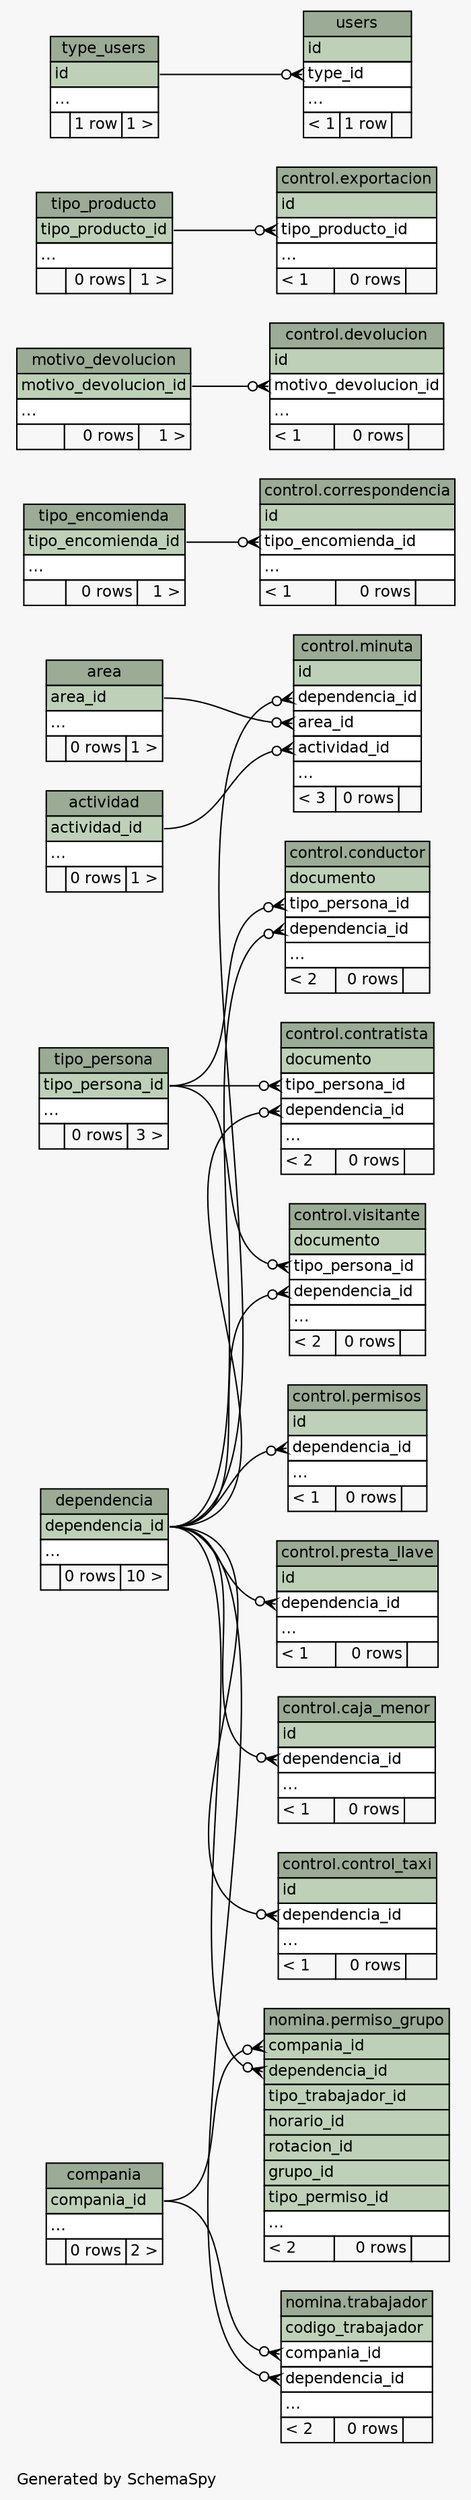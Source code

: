 // dot 2.26.3 on Linux 3.2.0-4-686-pae
// SchemaSpy rev 590
digraph "compactRelationshipsDiagram" {
  graph [
    rankdir="RL"
    bgcolor="#f7f7f7"
    label="\nGenerated by SchemaSpy"
    labeljust="l"
    nodesep="0.18"
    ranksep="0.46"
    fontname="Helvetica"
    fontsize="11"
  ];
  node [
    fontname="Helvetica"
    fontsize="11"
    shape="plaintext"
  ];
  edge [
    arrowsize="0.8"
  ];
  "actividad" [
    label=<
    <TABLE BORDER="0" CELLBORDER="1" CELLSPACING="0" BGCOLOR="#ffffff">
      <TR><TD COLSPAN="3" BGCOLOR="#9bab96" ALIGN="CENTER">actividad</TD></TR>
      <TR><TD PORT="actividad_id" COLSPAN="3" BGCOLOR="#bed1b8" ALIGN="LEFT">actividad_id</TD></TR>
      <TR><TD PORT="elipses" COLSPAN="3" ALIGN="LEFT">...</TD></TR>
      <TR><TD ALIGN="LEFT" BGCOLOR="#f7f7f7">  </TD><TD ALIGN="RIGHT" BGCOLOR="#f7f7f7">0 rows</TD><TD ALIGN="RIGHT" BGCOLOR="#f7f7f7">1 &gt;</TD></TR>
    </TABLE>>
    URL="tables/actividad.html"
    tooltip="actividad"
  ];
  "area" [
    label=<
    <TABLE BORDER="0" CELLBORDER="1" CELLSPACING="0" BGCOLOR="#ffffff">
      <TR><TD COLSPAN="3" BGCOLOR="#9bab96" ALIGN="CENTER">area</TD></TR>
      <TR><TD PORT="area_id" COLSPAN="3" BGCOLOR="#bed1b8" ALIGN="LEFT">area_id</TD></TR>
      <TR><TD PORT="elipses" COLSPAN="3" ALIGN="LEFT">...</TD></TR>
      <TR><TD ALIGN="LEFT" BGCOLOR="#f7f7f7">  </TD><TD ALIGN="RIGHT" BGCOLOR="#f7f7f7">0 rows</TD><TD ALIGN="RIGHT" BGCOLOR="#f7f7f7">1 &gt;</TD></TR>
    </TABLE>>
    URL="tables/area.html"
    tooltip="area"
  ];
  "control.caja_menor" [
    label=<
    <TABLE BORDER="0" CELLBORDER="1" CELLSPACING="0" BGCOLOR="#ffffff">
      <TR><TD COLSPAN="3" BGCOLOR="#9bab96" ALIGN="CENTER">control.caja_menor</TD></TR>
      <TR><TD PORT="id" COLSPAN="3" BGCOLOR="#bed1b8" ALIGN="LEFT">id</TD></TR>
      <TR><TD PORT="dependencia_id" COLSPAN="3" ALIGN="LEFT">dependencia_id</TD></TR>
      <TR><TD PORT="elipses" COLSPAN="3" ALIGN="LEFT">...</TD></TR>
      <TR><TD ALIGN="LEFT" BGCOLOR="#f7f7f7">&lt; 1</TD><TD ALIGN="RIGHT" BGCOLOR="#f7f7f7">0 rows</TD><TD ALIGN="RIGHT" BGCOLOR="#f7f7f7">  </TD></TR>
    </TABLE>>
    URL="tables/../../control/tables/caja_menor.html"
    tooltip="control.caja_menor"
  ];
  "compania" [
    label=<
    <TABLE BORDER="0" CELLBORDER="1" CELLSPACING="0" BGCOLOR="#ffffff">
      <TR><TD COLSPAN="3" BGCOLOR="#9bab96" ALIGN="CENTER">compania</TD></TR>
      <TR><TD PORT="compania_id" COLSPAN="3" BGCOLOR="#bed1b8" ALIGN="LEFT">compania_id</TD></TR>
      <TR><TD PORT="elipses" COLSPAN="3" ALIGN="LEFT">...</TD></TR>
      <TR><TD ALIGN="LEFT" BGCOLOR="#f7f7f7">  </TD><TD ALIGN="RIGHT" BGCOLOR="#f7f7f7">0 rows</TD><TD ALIGN="RIGHT" BGCOLOR="#f7f7f7">2 &gt;</TD></TR>
    </TABLE>>
    URL="tables/compania.html"
    tooltip="compania"
  ];
  "control.conductor" [
    label=<
    <TABLE BORDER="0" CELLBORDER="1" CELLSPACING="0" BGCOLOR="#ffffff">
      <TR><TD COLSPAN="3" BGCOLOR="#9bab96" ALIGN="CENTER">control.conductor</TD></TR>
      <TR><TD PORT="documento" COLSPAN="3" BGCOLOR="#bed1b8" ALIGN="LEFT">documento</TD></TR>
      <TR><TD PORT="tipo_persona_id" COLSPAN="3" ALIGN="LEFT">tipo_persona_id</TD></TR>
      <TR><TD PORT="dependencia_id" COLSPAN="3" ALIGN="LEFT">dependencia_id</TD></TR>
      <TR><TD PORT="elipses" COLSPAN="3" ALIGN="LEFT">...</TD></TR>
      <TR><TD ALIGN="LEFT" BGCOLOR="#f7f7f7">&lt; 2</TD><TD ALIGN="RIGHT" BGCOLOR="#f7f7f7">0 rows</TD><TD ALIGN="RIGHT" BGCOLOR="#f7f7f7">  </TD></TR>
    </TABLE>>
    URL="tables/../../control/tables/conductor.html"
    tooltip="control.conductor"
  ];
  "control.contratista" [
    label=<
    <TABLE BORDER="0" CELLBORDER="1" CELLSPACING="0" BGCOLOR="#ffffff">
      <TR><TD COLSPAN="3" BGCOLOR="#9bab96" ALIGN="CENTER">control.contratista</TD></TR>
      <TR><TD PORT="documento" COLSPAN="3" BGCOLOR="#bed1b8" ALIGN="LEFT">documento</TD></TR>
      <TR><TD PORT="tipo_persona_id" COLSPAN="3" ALIGN="LEFT">tipo_persona_id</TD></TR>
      <TR><TD PORT="dependencia_id" COLSPAN="3" ALIGN="LEFT">dependencia_id</TD></TR>
      <TR><TD PORT="elipses" COLSPAN="3" ALIGN="LEFT">...</TD></TR>
      <TR><TD ALIGN="LEFT" BGCOLOR="#f7f7f7">&lt; 2</TD><TD ALIGN="RIGHT" BGCOLOR="#f7f7f7">0 rows</TD><TD ALIGN="RIGHT" BGCOLOR="#f7f7f7">  </TD></TR>
    </TABLE>>
    URL="tables/../../control/tables/contratista.html"
    tooltip="control.contratista"
  ];
  "control.control_taxi" [
    label=<
    <TABLE BORDER="0" CELLBORDER="1" CELLSPACING="0" BGCOLOR="#ffffff">
      <TR><TD COLSPAN="3" BGCOLOR="#9bab96" ALIGN="CENTER">control.control_taxi</TD></TR>
      <TR><TD PORT="id" COLSPAN="3" BGCOLOR="#bed1b8" ALIGN="LEFT">id</TD></TR>
      <TR><TD PORT="dependencia_id" COLSPAN="3" ALIGN="LEFT">dependencia_id</TD></TR>
      <TR><TD PORT="elipses" COLSPAN="3" ALIGN="LEFT">...</TD></TR>
      <TR><TD ALIGN="LEFT" BGCOLOR="#f7f7f7">&lt; 1</TD><TD ALIGN="RIGHT" BGCOLOR="#f7f7f7">0 rows</TD><TD ALIGN="RIGHT" BGCOLOR="#f7f7f7">  </TD></TR>
    </TABLE>>
    URL="tables/../../control/tables/control_taxi.html"
    tooltip="control.control_taxi"
  ];
  "control.correspondencia" [
    label=<
    <TABLE BORDER="0" CELLBORDER="1" CELLSPACING="0" BGCOLOR="#ffffff">
      <TR><TD COLSPAN="3" BGCOLOR="#9bab96" ALIGN="CENTER">control.correspondencia</TD></TR>
      <TR><TD PORT="id" COLSPAN="3" BGCOLOR="#bed1b8" ALIGN="LEFT">id</TD></TR>
      <TR><TD PORT="tipo_encomienda_id" COLSPAN="3" ALIGN="LEFT">tipo_encomienda_id</TD></TR>
      <TR><TD PORT="elipses" COLSPAN="3" ALIGN="LEFT">...</TD></TR>
      <TR><TD ALIGN="LEFT" BGCOLOR="#f7f7f7">&lt; 1</TD><TD ALIGN="RIGHT" BGCOLOR="#f7f7f7">0 rows</TD><TD ALIGN="RIGHT" BGCOLOR="#f7f7f7">  </TD></TR>
    </TABLE>>
    URL="tables/../../control/tables/correspondencia.html"
    tooltip="control.correspondencia"
  ];
  "dependencia" [
    label=<
    <TABLE BORDER="0" CELLBORDER="1" CELLSPACING="0" BGCOLOR="#ffffff">
      <TR><TD COLSPAN="3" BGCOLOR="#9bab96" ALIGN="CENTER">dependencia</TD></TR>
      <TR><TD PORT="dependencia_id" COLSPAN="3" BGCOLOR="#bed1b8" ALIGN="LEFT">dependencia_id</TD></TR>
      <TR><TD PORT="elipses" COLSPAN="3" ALIGN="LEFT">...</TD></TR>
      <TR><TD ALIGN="LEFT" BGCOLOR="#f7f7f7">  </TD><TD ALIGN="RIGHT" BGCOLOR="#f7f7f7">0 rows</TD><TD ALIGN="RIGHT" BGCOLOR="#f7f7f7">10 &gt;</TD></TR>
    </TABLE>>
    URL="tables/dependencia.html"
    tooltip="dependencia"
  ];
  "control.devolucion" [
    label=<
    <TABLE BORDER="0" CELLBORDER="1" CELLSPACING="0" BGCOLOR="#ffffff">
      <TR><TD COLSPAN="3" BGCOLOR="#9bab96" ALIGN="CENTER">control.devolucion</TD></TR>
      <TR><TD PORT="id" COLSPAN="3" BGCOLOR="#bed1b8" ALIGN="LEFT">id</TD></TR>
      <TR><TD PORT="motivo_devolucion_id" COLSPAN="3" ALIGN="LEFT">motivo_devolucion_id</TD></TR>
      <TR><TD PORT="elipses" COLSPAN="3" ALIGN="LEFT">...</TD></TR>
      <TR><TD ALIGN="LEFT" BGCOLOR="#f7f7f7">&lt; 1</TD><TD ALIGN="RIGHT" BGCOLOR="#f7f7f7">0 rows</TD><TD ALIGN="RIGHT" BGCOLOR="#f7f7f7">  </TD></TR>
    </TABLE>>
    URL="tables/../../control/tables/devolucion.html"
    tooltip="control.devolucion"
  ];
  "control.exportacion" [
    label=<
    <TABLE BORDER="0" CELLBORDER="1" CELLSPACING="0" BGCOLOR="#ffffff">
      <TR><TD COLSPAN="3" BGCOLOR="#9bab96" ALIGN="CENTER">control.exportacion</TD></TR>
      <TR><TD PORT="id" COLSPAN="3" BGCOLOR="#bed1b8" ALIGN="LEFT">id</TD></TR>
      <TR><TD PORT="tipo_producto_id" COLSPAN="3" ALIGN="LEFT">tipo_producto_id</TD></TR>
      <TR><TD PORT="elipses" COLSPAN="3" ALIGN="LEFT">...</TD></TR>
      <TR><TD ALIGN="LEFT" BGCOLOR="#f7f7f7">&lt; 1</TD><TD ALIGN="RIGHT" BGCOLOR="#f7f7f7">0 rows</TD><TD ALIGN="RIGHT" BGCOLOR="#f7f7f7">  </TD></TR>
    </TABLE>>
    URL="tables/../../control/tables/exportacion.html"
    tooltip="control.exportacion"
  ];
  "control.minuta" [
    label=<
    <TABLE BORDER="0" CELLBORDER="1" CELLSPACING="0" BGCOLOR="#ffffff">
      <TR><TD COLSPAN="3" BGCOLOR="#9bab96" ALIGN="CENTER">control.minuta</TD></TR>
      <TR><TD PORT="id" COLSPAN="3" BGCOLOR="#bed1b8" ALIGN="LEFT">id</TD></TR>
      <TR><TD PORT="dependencia_id" COLSPAN="3" ALIGN="LEFT">dependencia_id</TD></TR>
      <TR><TD PORT="area_id" COLSPAN="3" ALIGN="LEFT">area_id</TD></TR>
      <TR><TD PORT="actividad_id" COLSPAN="3" ALIGN="LEFT">actividad_id</TD></TR>
      <TR><TD PORT="elipses" COLSPAN="3" ALIGN="LEFT">...</TD></TR>
      <TR><TD ALIGN="LEFT" BGCOLOR="#f7f7f7">&lt; 3</TD><TD ALIGN="RIGHT" BGCOLOR="#f7f7f7">0 rows</TD><TD ALIGN="RIGHT" BGCOLOR="#f7f7f7">  </TD></TR>
    </TABLE>>
    URL="tables/../../control/tables/minuta.html"
    tooltip="control.minuta"
  ];
  "motivo_devolucion" [
    label=<
    <TABLE BORDER="0" CELLBORDER="1" CELLSPACING="0" BGCOLOR="#ffffff">
      <TR><TD COLSPAN="3" BGCOLOR="#9bab96" ALIGN="CENTER">motivo_devolucion</TD></TR>
      <TR><TD PORT="motivo_devolucion_id" COLSPAN="3" BGCOLOR="#bed1b8" ALIGN="LEFT">motivo_devolucion_id</TD></TR>
      <TR><TD PORT="elipses" COLSPAN="3" ALIGN="LEFT">...</TD></TR>
      <TR><TD ALIGN="LEFT" BGCOLOR="#f7f7f7">  </TD><TD ALIGN="RIGHT" BGCOLOR="#f7f7f7">0 rows</TD><TD ALIGN="RIGHT" BGCOLOR="#f7f7f7">1 &gt;</TD></TR>
    </TABLE>>
    URL="tables/motivo_devolucion.html"
    tooltip="motivo_devolucion"
  ];
  "nomina.permiso_grupo" [
    label=<
    <TABLE BORDER="0" CELLBORDER="1" CELLSPACING="0" BGCOLOR="#ffffff">
      <TR><TD COLSPAN="3" BGCOLOR="#9bab96" ALIGN="CENTER">nomina.permiso_grupo</TD></TR>
      <TR><TD PORT="compania_id" COLSPAN="3" BGCOLOR="#bed1b8" ALIGN="LEFT">compania_id</TD></TR>
      <TR><TD PORT="dependencia_id" COLSPAN="3" BGCOLOR="#bed1b8" ALIGN="LEFT">dependencia_id</TD></TR>
      <TR><TD PORT="tipo_trabajador_id" COLSPAN="3" BGCOLOR="#bed1b8" ALIGN="LEFT">tipo_trabajador_id</TD></TR>
      <TR><TD PORT="horario_id" COLSPAN="3" BGCOLOR="#bed1b8" ALIGN="LEFT">horario_id</TD></TR>
      <TR><TD PORT="rotacion_id" COLSPAN="3" BGCOLOR="#bed1b8" ALIGN="LEFT">rotacion_id</TD></TR>
      <TR><TD PORT="grupo_id" COLSPAN="3" BGCOLOR="#bed1b8" ALIGN="LEFT">grupo_id</TD></TR>
      <TR><TD PORT="tipo_permiso_id" COLSPAN="3" BGCOLOR="#bed1b8" ALIGN="LEFT">tipo_permiso_id</TD></TR>
      <TR><TD PORT="elipses" COLSPAN="3" ALIGN="LEFT">...</TD></TR>
      <TR><TD ALIGN="LEFT" BGCOLOR="#f7f7f7">&lt; 2</TD><TD ALIGN="RIGHT" BGCOLOR="#f7f7f7">0 rows</TD><TD ALIGN="RIGHT" BGCOLOR="#f7f7f7">  </TD></TR>
    </TABLE>>
    URL="tables/../../nomina/tables/permiso_grupo.html"
    tooltip="nomina.permiso_grupo"
  ];
  "control.permisos" [
    label=<
    <TABLE BORDER="0" CELLBORDER="1" CELLSPACING="0" BGCOLOR="#ffffff">
      <TR><TD COLSPAN="3" BGCOLOR="#9bab96" ALIGN="CENTER">control.permisos</TD></TR>
      <TR><TD PORT="id" COLSPAN="3" BGCOLOR="#bed1b8" ALIGN="LEFT">id</TD></TR>
      <TR><TD PORT="dependencia_id" COLSPAN="3" ALIGN="LEFT">dependencia_id</TD></TR>
      <TR><TD PORT="elipses" COLSPAN="3" ALIGN="LEFT">...</TD></TR>
      <TR><TD ALIGN="LEFT" BGCOLOR="#f7f7f7">&lt; 1</TD><TD ALIGN="RIGHT" BGCOLOR="#f7f7f7">0 rows</TD><TD ALIGN="RIGHT" BGCOLOR="#f7f7f7">  </TD></TR>
    </TABLE>>
    URL="tables/../../control/tables/permisos.html"
    tooltip="control.permisos"
  ];
  "control.presta_llave" [
    label=<
    <TABLE BORDER="0" CELLBORDER="1" CELLSPACING="0" BGCOLOR="#ffffff">
      <TR><TD COLSPAN="3" BGCOLOR="#9bab96" ALIGN="CENTER">control.presta_llave</TD></TR>
      <TR><TD PORT="id" COLSPAN="3" BGCOLOR="#bed1b8" ALIGN="LEFT">id</TD></TR>
      <TR><TD PORT="dependencia_id" COLSPAN="3" ALIGN="LEFT">dependencia_id</TD></TR>
      <TR><TD PORT="elipses" COLSPAN="3" ALIGN="LEFT">...</TD></TR>
      <TR><TD ALIGN="LEFT" BGCOLOR="#f7f7f7">&lt; 1</TD><TD ALIGN="RIGHT" BGCOLOR="#f7f7f7">0 rows</TD><TD ALIGN="RIGHT" BGCOLOR="#f7f7f7">  </TD></TR>
    </TABLE>>
    URL="tables/../../control/tables/presta_llave.html"
    tooltip="control.presta_llave"
  ];
  "tipo_encomienda" [
    label=<
    <TABLE BORDER="0" CELLBORDER="1" CELLSPACING="0" BGCOLOR="#ffffff">
      <TR><TD COLSPAN="3" BGCOLOR="#9bab96" ALIGN="CENTER">tipo_encomienda</TD></TR>
      <TR><TD PORT="tipo_encomienda_id" COLSPAN="3" BGCOLOR="#bed1b8" ALIGN="LEFT">tipo_encomienda_id</TD></TR>
      <TR><TD PORT="elipses" COLSPAN="3" ALIGN="LEFT">...</TD></TR>
      <TR><TD ALIGN="LEFT" BGCOLOR="#f7f7f7">  </TD><TD ALIGN="RIGHT" BGCOLOR="#f7f7f7">0 rows</TD><TD ALIGN="RIGHT" BGCOLOR="#f7f7f7">1 &gt;</TD></TR>
    </TABLE>>
    URL="tables/tipo_encomienda.html"
    tooltip="tipo_encomienda"
  ];
  "tipo_persona" [
    label=<
    <TABLE BORDER="0" CELLBORDER="1" CELLSPACING="0" BGCOLOR="#ffffff">
      <TR><TD COLSPAN="3" BGCOLOR="#9bab96" ALIGN="CENTER">tipo_persona</TD></TR>
      <TR><TD PORT="tipo_persona_id" COLSPAN="3" BGCOLOR="#bed1b8" ALIGN="LEFT">tipo_persona_id</TD></TR>
      <TR><TD PORT="elipses" COLSPAN="3" ALIGN="LEFT">...</TD></TR>
      <TR><TD ALIGN="LEFT" BGCOLOR="#f7f7f7">  </TD><TD ALIGN="RIGHT" BGCOLOR="#f7f7f7">0 rows</TD><TD ALIGN="RIGHT" BGCOLOR="#f7f7f7">3 &gt;</TD></TR>
    </TABLE>>
    URL="tables/tipo_persona.html"
    tooltip="tipo_persona"
  ];
  "tipo_producto" [
    label=<
    <TABLE BORDER="0" CELLBORDER="1" CELLSPACING="0" BGCOLOR="#ffffff">
      <TR><TD COLSPAN="3" BGCOLOR="#9bab96" ALIGN="CENTER">tipo_producto</TD></TR>
      <TR><TD PORT="tipo_producto_id" COLSPAN="3" BGCOLOR="#bed1b8" ALIGN="LEFT">tipo_producto_id</TD></TR>
      <TR><TD PORT="elipses" COLSPAN="3" ALIGN="LEFT">...</TD></TR>
      <TR><TD ALIGN="LEFT" BGCOLOR="#f7f7f7">  </TD><TD ALIGN="RIGHT" BGCOLOR="#f7f7f7">0 rows</TD><TD ALIGN="RIGHT" BGCOLOR="#f7f7f7">1 &gt;</TD></TR>
    </TABLE>>
    URL="tables/tipo_producto.html"
    tooltip="tipo_producto"
  ];
  "nomina.trabajador" [
    label=<
    <TABLE BORDER="0" CELLBORDER="1" CELLSPACING="0" BGCOLOR="#ffffff">
      <TR><TD COLSPAN="3" BGCOLOR="#9bab96" ALIGN="CENTER">nomina.trabajador</TD></TR>
      <TR><TD PORT="codigo_trabajador" COLSPAN="3" BGCOLOR="#bed1b8" ALIGN="LEFT">codigo_trabajador</TD></TR>
      <TR><TD PORT="compania_id" COLSPAN="3" ALIGN="LEFT">compania_id</TD></TR>
      <TR><TD PORT="dependencia_id" COLSPAN="3" ALIGN="LEFT">dependencia_id</TD></TR>
      <TR><TD PORT="elipses" COLSPAN="3" ALIGN="LEFT">...</TD></TR>
      <TR><TD ALIGN="LEFT" BGCOLOR="#f7f7f7">&lt; 2</TD><TD ALIGN="RIGHT" BGCOLOR="#f7f7f7">0 rows</TD><TD ALIGN="RIGHT" BGCOLOR="#f7f7f7">  </TD></TR>
    </TABLE>>
    URL="tables/../../nomina/tables/trabajador.html"
    tooltip="nomina.trabajador"
  ];
  "type_users" [
    label=<
    <TABLE BORDER="0" CELLBORDER="1" CELLSPACING="0" BGCOLOR="#ffffff">
      <TR><TD COLSPAN="3" BGCOLOR="#9bab96" ALIGN="CENTER">type_users</TD></TR>
      <TR><TD PORT="id" COLSPAN="3" BGCOLOR="#bed1b8" ALIGN="LEFT">id</TD></TR>
      <TR><TD PORT="elipses" COLSPAN="3" ALIGN="LEFT">...</TD></TR>
      <TR><TD ALIGN="LEFT" BGCOLOR="#f7f7f7">  </TD><TD ALIGN="RIGHT" BGCOLOR="#f7f7f7">1 row</TD><TD ALIGN="RIGHT" BGCOLOR="#f7f7f7">1 &gt;</TD></TR>
    </TABLE>>
    URL="tables/type_users.html"
    tooltip="type_users"
  ];
  "users" [
    label=<
    <TABLE BORDER="0" CELLBORDER="1" CELLSPACING="0" BGCOLOR="#ffffff">
      <TR><TD COLSPAN="3" BGCOLOR="#9bab96" ALIGN="CENTER">users</TD></TR>
      <TR><TD PORT="id" COLSPAN="3" BGCOLOR="#bed1b8" ALIGN="LEFT">id</TD></TR>
      <TR><TD PORT="type_id" COLSPAN="3" ALIGN="LEFT">type_id</TD></TR>
      <TR><TD PORT="elipses" COLSPAN="3" ALIGN="LEFT">...</TD></TR>
      <TR><TD ALIGN="LEFT" BGCOLOR="#f7f7f7">&lt; 1</TD><TD ALIGN="RIGHT" BGCOLOR="#f7f7f7">1 row</TD><TD ALIGN="RIGHT" BGCOLOR="#f7f7f7">  </TD></TR>
    </TABLE>>
    URL="tables/users.html"
    tooltip="users"
  ];
  "control.visitante" [
    label=<
    <TABLE BORDER="0" CELLBORDER="1" CELLSPACING="0" BGCOLOR="#ffffff">
      <TR><TD COLSPAN="3" BGCOLOR="#9bab96" ALIGN="CENTER">control.visitante</TD></TR>
      <TR><TD PORT="documento" COLSPAN="3" BGCOLOR="#bed1b8" ALIGN="LEFT">documento</TD></TR>
      <TR><TD PORT="tipo_persona_id" COLSPAN="3" ALIGN="LEFT">tipo_persona_id</TD></TR>
      <TR><TD PORT="dependencia_id" COLSPAN="3" ALIGN="LEFT">dependencia_id</TD></TR>
      <TR><TD PORT="elipses" COLSPAN="3" ALIGN="LEFT">...</TD></TR>
      <TR><TD ALIGN="LEFT" BGCOLOR="#f7f7f7">&lt; 2</TD><TD ALIGN="RIGHT" BGCOLOR="#f7f7f7">0 rows</TD><TD ALIGN="RIGHT" BGCOLOR="#f7f7f7">  </TD></TR>
    </TABLE>>
    URL="tables/../../control/tables/visitante.html"
    tooltip="control.visitante"
  ];
  "control.caja_menor":"dependencia_id":w -> "dependencia":"dependencia_id":e [arrowhead=none dir=back arrowtail=crowodot];
  "control.conductor":"dependencia_id":w -> "dependencia":"dependencia_id":e [arrowhead=none dir=back arrowtail=crowodot];
  "control.conductor":"tipo_persona_id":w -> "tipo_persona":"tipo_persona_id":e [arrowhead=none dir=back arrowtail=crowodot];
  "control.contratista":"dependencia_id":w -> "dependencia":"dependencia_id":e [arrowhead=none dir=back arrowtail=crowodot];
  "control.contratista":"tipo_persona_id":w -> "tipo_persona":"tipo_persona_id":e [arrowhead=none dir=back arrowtail=crowodot];
  "control.control_taxi":"dependencia_id":w -> "dependencia":"dependencia_id":e [arrowhead=none dir=back arrowtail=crowodot];
  "control.correspondencia":"tipo_encomienda_id":w -> "tipo_encomienda":"tipo_encomienda_id":e [arrowhead=none dir=back arrowtail=crowodot];
  "control.devolucion":"motivo_devolucion_id":w -> "motivo_devolucion":"motivo_devolucion_id":e [arrowhead=none dir=back arrowtail=crowodot];
  "control.exportacion":"tipo_producto_id":w -> "tipo_producto":"tipo_producto_id":e [arrowhead=none dir=back arrowtail=crowodot];
  "control.minuta":"actividad_id":w -> "actividad":"actividad_id":e [arrowhead=none dir=back arrowtail=crowodot];
  "control.minuta":"area_id":w -> "area":"area_id":e [arrowhead=none dir=back arrowtail=crowodot];
  "control.minuta":"dependencia_id":w -> "dependencia":"dependencia_id":e [arrowhead=none dir=back arrowtail=crowodot];
  "nomina.permiso_grupo":"compania_id":w -> "compania":"compania_id":e [arrowhead=none dir=back arrowtail=crowodot];
  "nomina.permiso_grupo":"dependencia_id":w -> "dependencia":"dependencia_id":e [arrowhead=none dir=back arrowtail=crowodot];
  "control.permisos":"dependencia_id":w -> "dependencia":"dependencia_id":e [arrowhead=none dir=back arrowtail=crowodot];
  "control.presta_llave":"dependencia_id":w -> "dependencia":"dependencia_id":e [arrowhead=none dir=back arrowtail=crowodot];
  "nomina.trabajador":"compania_id":w -> "compania":"compania_id":e [arrowhead=none dir=back arrowtail=crowodot];
  "nomina.trabajador":"dependencia_id":w -> "dependencia":"dependencia_id":e [arrowhead=none dir=back arrowtail=crowodot];
  "users":"type_id":w -> "type_users":"id":e [arrowhead=none dir=back arrowtail=crowodot];
  "control.visitante":"dependencia_id":w -> "dependencia":"dependencia_id":e [arrowhead=none dir=back arrowtail=crowodot];
  "control.visitante":"tipo_persona_id":w -> "tipo_persona":"tipo_persona_id":e [arrowhead=none dir=back arrowtail=crowodot];
}
